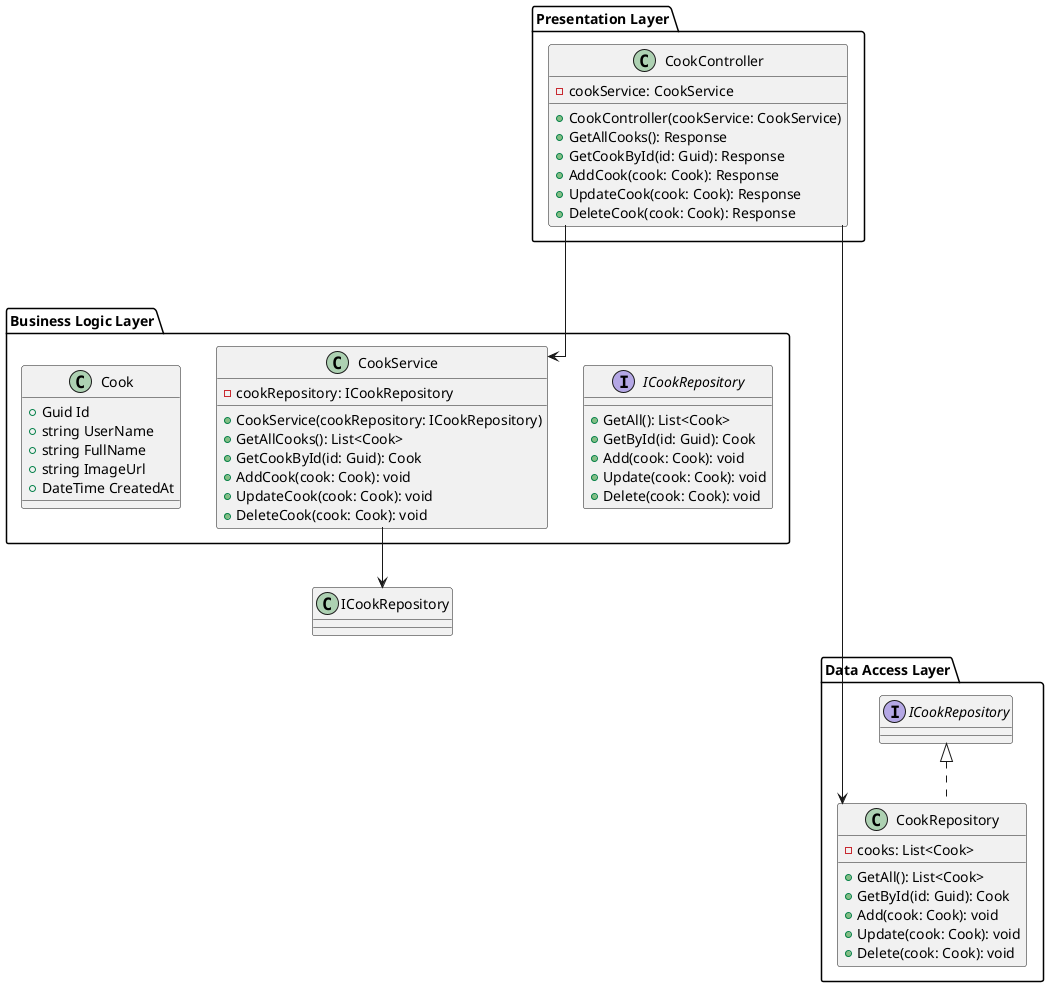@startuml

skinparam LineType ortho

package "Business Logic Layer" as BLL {
    interface ICookRepository {
        +GetAll(): List<Cook>
        +GetById(id: Guid): Cook
        +Add(cook: Cook): void
        +Update(cook: Cook): void
        +Delete(cook: Cook): void
    }
    
    class CookService {
        -cookRepository: ICookRepository
        +CookService(cookRepository: ICookRepository)
        +GetAllCooks(): List<Cook>
        +GetCookById(id: Guid): Cook
        +AddCook(cook: Cook): void
        +UpdateCook(cook: Cook): void
        +DeleteCook(cook: Cook): void
    }
    
    class Cook {
        +Guid Id
        +string UserName
        +string FullName
        +string ImageUrl
        +DateTime CreatedAt
    }
}

package "Data Access Layer" as DAL {
    class CookRepository implements ICookRepository {
        -cooks: List<Cook>
        +GetAll(): List<Cook>
        +GetById(id: Guid): Cook
        +Add(cook: Cook): void
        +Update(cook: Cook): void
        +Delete(cook: Cook): void
    }
}

package "Presentation Layer" as PRES {
    class CookController {
        -cookService: CookService
        +CookController(cookService: CookService)
        +GetAllCooks(): Response
        +GetCookById(id: Guid): Response
        +AddCook(cook: Cook): Response
        +UpdateCook(cook: Cook): Response
        +DeleteCook(cook: Cook): Response
    }
}

CookService --> ICookRepository
CookController ---> CookService
CookController ------> CookRepository

@enduml
